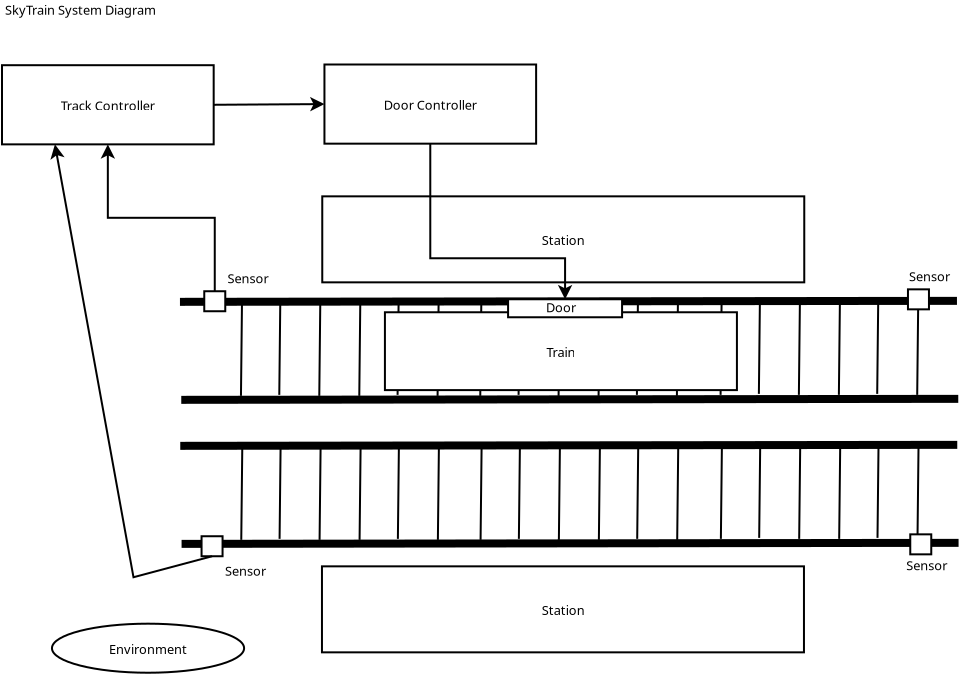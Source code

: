 <?xml version="1.0" encoding="UTF-8"?>
<dia:diagram xmlns:dia="http://www.lysator.liu.se/~alla/dia/">
  <dia:layer name="Background" visible="true" active="true">
    <dia:object type="Standard - Line" version="0" id="O0">
      <dia:attribute name="obj_pos">
        <dia:point val="5,5"/>
      </dia:attribute>
      <dia:attribute name="obj_bb">
        <dia:rectangle val="4.8,4.75;44.05,5.2"/>
      </dia:attribute>
      <dia:attribute name="conn_endpoints">
        <dia:point val="5,5"/>
        <dia:point val="43.85,4.95"/>
      </dia:attribute>
      <dia:attribute name="numcp">
        <dia:int val="1"/>
      </dia:attribute>
      <dia:attribute name="line_width">
        <dia:real val="0.4"/>
      </dia:attribute>
    </dia:object>
    <dia:object type="Standard - Line" version="0" id="O1">
      <dia:attribute name="obj_pos">
        <dia:point val="5.065,9.9"/>
      </dia:attribute>
      <dia:attribute name="obj_bb">
        <dia:rectangle val="4.865,9.65;44.115,10.101"/>
      </dia:attribute>
      <dia:attribute name="conn_endpoints">
        <dia:point val="5.065,9.9"/>
        <dia:point val="43.915,9.85"/>
      </dia:attribute>
      <dia:attribute name="numcp">
        <dia:int val="1"/>
      </dia:attribute>
      <dia:attribute name="line_width">
        <dia:real val="0.4"/>
      </dia:attribute>
    </dia:object>
    <dia:object type="Standard - Line" version="0" id="O2">
      <dia:attribute name="obj_pos">
        <dia:point val="8.1,5.15"/>
      </dia:attribute>
      <dia:attribute name="obj_bb">
        <dia:rectangle val="7.999,5.099;8.151,9.751"/>
      </dia:attribute>
      <dia:attribute name="conn_endpoints">
        <dia:point val="8.1,5.15"/>
        <dia:point val="8.05,9.7"/>
      </dia:attribute>
      <dia:attribute name="numcp">
        <dia:int val="1"/>
      </dia:attribute>
    </dia:object>
    <dia:object type="Standard - Line" version="0" id="O3">
      <dia:attribute name="obj_pos">
        <dia:point val="10.015,5.101"/>
      </dia:attribute>
      <dia:attribute name="obj_bb">
        <dia:rectangle val="9.915,5.05;10.066,9.701"/>
      </dia:attribute>
      <dia:attribute name="conn_endpoints">
        <dia:point val="10.015,5.101"/>
        <dia:point val="9.966,9.651"/>
      </dia:attribute>
      <dia:attribute name="numcp">
        <dia:int val="1"/>
      </dia:attribute>
    </dia:object>
    <dia:object type="Standard - Line" version="0" id="O4">
      <dia:attribute name="obj_pos">
        <dia:point val="12.015,5.151"/>
      </dia:attribute>
      <dia:attribute name="obj_bb">
        <dia:rectangle val="11.915,5.1;12.066,9.751"/>
      </dia:attribute>
      <dia:attribute name="conn_endpoints">
        <dia:point val="12.015,5.151"/>
        <dia:point val="11.966,9.701"/>
      </dia:attribute>
      <dia:attribute name="numcp">
        <dia:int val="1"/>
      </dia:attribute>
    </dia:object>
    <dia:object type="Standard - Line" version="0" id="O5">
      <dia:attribute name="obj_pos">
        <dia:point val="14.015,5.15"/>
      </dia:attribute>
      <dia:attribute name="obj_bb">
        <dia:rectangle val="13.915,5.099;14.066,9.751"/>
      </dia:attribute>
      <dia:attribute name="conn_endpoints">
        <dia:point val="14.015,5.15"/>
        <dia:point val="13.966,9.7"/>
      </dia:attribute>
      <dia:attribute name="numcp">
        <dia:int val="1"/>
      </dia:attribute>
    </dia:object>
    <dia:object type="Standard - Line" version="0" id="O6">
      <dia:attribute name="obj_pos">
        <dia:point val="15.931,5.101"/>
      </dia:attribute>
      <dia:attribute name="obj_bb">
        <dia:rectangle val="15.831,5.05;15.982,9.701"/>
      </dia:attribute>
      <dia:attribute name="conn_endpoints">
        <dia:point val="15.931,5.101"/>
        <dia:point val="15.881,9.651"/>
      </dia:attribute>
      <dia:attribute name="numcp">
        <dia:int val="1"/>
      </dia:attribute>
    </dia:object>
    <dia:object type="Standard - Line" version="0" id="O7">
      <dia:attribute name="obj_pos">
        <dia:point val="17.931,5.151"/>
      </dia:attribute>
      <dia:attribute name="obj_bb">
        <dia:rectangle val="17.831,5.1;17.982,9.751"/>
      </dia:attribute>
      <dia:attribute name="conn_endpoints">
        <dia:point val="17.931,5.151"/>
        <dia:point val="17.881,9.701"/>
      </dia:attribute>
      <dia:attribute name="numcp">
        <dia:int val="1"/>
      </dia:attribute>
    </dia:object>
    <dia:object type="Standard - Line" version="0" id="O8">
      <dia:attribute name="obj_pos">
        <dia:point val="20.066,5.15"/>
      </dia:attribute>
      <dia:attribute name="obj_bb">
        <dia:rectangle val="19.965,5.099;20.116,9.751"/>
      </dia:attribute>
      <dia:attribute name="conn_endpoints">
        <dia:point val="20.066,5.15"/>
        <dia:point val="20.015,9.7"/>
      </dia:attribute>
      <dia:attribute name="numcp">
        <dia:int val="1"/>
      </dia:attribute>
    </dia:object>
    <dia:object type="Standard - Line" version="0" id="O9">
      <dia:attribute name="obj_pos">
        <dia:point val="21.981,5.101"/>
      </dia:attribute>
      <dia:attribute name="obj_bb">
        <dia:rectangle val="21.881,5.05;22.032,9.701"/>
      </dia:attribute>
      <dia:attribute name="conn_endpoints">
        <dia:point val="21.981,5.101"/>
        <dia:point val="21.931,9.651"/>
      </dia:attribute>
      <dia:attribute name="numcp">
        <dia:int val="1"/>
      </dia:attribute>
    </dia:object>
    <dia:object type="Standard - Line" version="0" id="O10">
      <dia:attribute name="obj_pos">
        <dia:point val="23.981,5.151"/>
      </dia:attribute>
      <dia:attribute name="obj_bb">
        <dia:rectangle val="23.881,5.1;24.032,9.751"/>
      </dia:attribute>
      <dia:attribute name="conn_endpoints">
        <dia:point val="23.981,5.151"/>
        <dia:point val="23.931,9.701"/>
      </dia:attribute>
      <dia:attribute name="numcp">
        <dia:int val="1"/>
      </dia:attribute>
    </dia:object>
    <dia:object type="Standard - Line" version="0" id="O11">
      <dia:attribute name="obj_pos">
        <dia:point val="25.981,5.15"/>
      </dia:attribute>
      <dia:attribute name="obj_bb">
        <dia:rectangle val="25.881,5.099;26.032,9.751"/>
      </dia:attribute>
      <dia:attribute name="conn_endpoints">
        <dia:point val="25.981,5.15"/>
        <dia:point val="25.931,9.7"/>
      </dia:attribute>
      <dia:attribute name="numcp">
        <dia:int val="1"/>
      </dia:attribute>
    </dia:object>
    <dia:object type="Standard - Line" version="0" id="O12">
      <dia:attribute name="obj_pos">
        <dia:point val="27.897,5.101"/>
      </dia:attribute>
      <dia:attribute name="obj_bb">
        <dia:rectangle val="27.796,5.05;27.947,9.701"/>
      </dia:attribute>
      <dia:attribute name="conn_endpoints">
        <dia:point val="27.897,5.101"/>
        <dia:point val="27.847,9.651"/>
      </dia:attribute>
      <dia:attribute name="numcp">
        <dia:int val="1"/>
      </dia:attribute>
    </dia:object>
    <dia:object type="Standard - Line" version="0" id="O13">
      <dia:attribute name="obj_pos">
        <dia:point val="29.897,5.151"/>
      </dia:attribute>
      <dia:attribute name="obj_bb">
        <dia:rectangle val="29.796,5.1;29.947,9.751"/>
      </dia:attribute>
      <dia:attribute name="conn_endpoints">
        <dia:point val="29.897,5.151"/>
        <dia:point val="29.847,9.701"/>
      </dia:attribute>
      <dia:attribute name="numcp">
        <dia:int val="1"/>
      </dia:attribute>
    </dia:object>
    <dia:object type="Standard - Line" version="0" id="O14">
      <dia:attribute name="obj_pos">
        <dia:point val="32.081,5.1"/>
      </dia:attribute>
      <dia:attribute name="obj_bb">
        <dia:rectangle val="31.98,5.049;32.131,9.701"/>
      </dia:attribute>
      <dia:attribute name="conn_endpoints">
        <dia:point val="32.081,5.1"/>
        <dia:point val="32.031,9.65"/>
      </dia:attribute>
      <dia:attribute name="numcp">
        <dia:int val="1"/>
      </dia:attribute>
    </dia:object>
    <dia:object type="Standard - Line" version="0" id="O15">
      <dia:attribute name="obj_pos">
        <dia:point val="33.996,5.051"/>
      </dia:attribute>
      <dia:attribute name="obj_bb">
        <dia:rectangle val="33.895,5;34.047,9.651"/>
      </dia:attribute>
      <dia:attribute name="conn_endpoints">
        <dia:point val="33.996,5.051"/>
        <dia:point val="33.946,9.601"/>
      </dia:attribute>
      <dia:attribute name="numcp">
        <dia:int val="1"/>
      </dia:attribute>
    </dia:object>
    <dia:object type="Standard - Line" version="0" id="O16">
      <dia:attribute name="obj_pos">
        <dia:point val="35.996,5.101"/>
      </dia:attribute>
      <dia:attribute name="obj_bb">
        <dia:rectangle val="35.895,5.05;36.047,9.701"/>
      </dia:attribute>
      <dia:attribute name="conn_endpoints">
        <dia:point val="35.996,5.101"/>
        <dia:point val="35.946,9.651"/>
      </dia:attribute>
      <dia:attribute name="numcp">
        <dia:int val="1"/>
      </dia:attribute>
    </dia:object>
    <dia:object type="Standard - Line" version="0" id="O17">
      <dia:attribute name="obj_pos">
        <dia:point val="37.996,5.1"/>
      </dia:attribute>
      <dia:attribute name="obj_bb">
        <dia:rectangle val="37.895,5.049;38.047,9.701"/>
      </dia:attribute>
      <dia:attribute name="conn_endpoints">
        <dia:point val="37.996,5.1"/>
        <dia:point val="37.946,9.65"/>
      </dia:attribute>
      <dia:attribute name="numcp">
        <dia:int val="1"/>
      </dia:attribute>
    </dia:object>
    <dia:object type="Standard - Line" version="0" id="O18">
      <dia:attribute name="obj_pos">
        <dia:point val="39.912,5.051"/>
      </dia:attribute>
      <dia:attribute name="obj_bb">
        <dia:rectangle val="39.811,5;39.962,9.651"/>
      </dia:attribute>
      <dia:attribute name="conn_endpoints">
        <dia:point val="39.912,5.051"/>
        <dia:point val="39.862,9.601"/>
      </dia:attribute>
      <dia:attribute name="numcp">
        <dia:int val="1"/>
      </dia:attribute>
    </dia:object>
    <dia:object type="Standard - Line" version="0" id="O19">
      <dia:attribute name="obj_pos">
        <dia:point val="41.912,5.101"/>
      </dia:attribute>
      <dia:attribute name="obj_bb">
        <dia:rectangle val="41.811,5.05;41.962,9.701"/>
      </dia:attribute>
      <dia:attribute name="conn_endpoints">
        <dia:point val="41.912,5.101"/>
        <dia:point val="41.862,9.651"/>
      </dia:attribute>
      <dia:attribute name="numcp">
        <dia:int val="1"/>
      </dia:attribute>
    </dia:object>
    <dia:object type="Standard - Line" version="0" id="O20">
      <dia:attribute name="obj_pos">
        <dia:point val="5.015,12.2"/>
      </dia:attribute>
      <dia:attribute name="obj_bb">
        <dia:rectangle val="4.815,11.95;44.066,12.4"/>
      </dia:attribute>
      <dia:attribute name="conn_endpoints">
        <dia:point val="5.015,12.2"/>
        <dia:point val="43.865,12.15"/>
      </dia:attribute>
      <dia:attribute name="numcp">
        <dia:int val="1"/>
      </dia:attribute>
      <dia:attribute name="line_width">
        <dia:real val="0.4"/>
      </dia:attribute>
    </dia:object>
    <dia:object type="Standard - Line" version="0" id="O21">
      <dia:attribute name="obj_pos">
        <dia:point val="5.081,17.101"/>
      </dia:attribute>
      <dia:attribute name="obj_bb">
        <dia:rectangle val="4.88,16.85;44.131,17.301"/>
      </dia:attribute>
      <dia:attribute name="conn_endpoints">
        <dia:point val="5.081,17.101"/>
        <dia:point val="43.931,17.05"/>
      </dia:attribute>
      <dia:attribute name="numcp">
        <dia:int val="1"/>
      </dia:attribute>
      <dia:attribute name="line_width">
        <dia:real val="0.4"/>
      </dia:attribute>
    </dia:object>
    <dia:object type="Standard - Line" version="0" id="O22">
      <dia:attribute name="obj_pos">
        <dia:point val="8.115,12.35"/>
      </dia:attribute>
      <dia:attribute name="obj_bb">
        <dia:rectangle val="8.015,12.3;8.166,16.951"/>
      </dia:attribute>
      <dia:attribute name="conn_endpoints">
        <dia:point val="8.115,12.35"/>
        <dia:point val="8.065,16.9"/>
      </dia:attribute>
      <dia:attribute name="numcp">
        <dia:int val="1"/>
      </dia:attribute>
    </dia:object>
    <dia:object type="Standard - Line" version="0" id="O23">
      <dia:attribute name="obj_pos">
        <dia:point val="10.031,12.301"/>
      </dia:attribute>
      <dia:attribute name="obj_bb">
        <dia:rectangle val="9.93,12.25;10.081,16.901"/>
      </dia:attribute>
      <dia:attribute name="conn_endpoints">
        <dia:point val="10.031,12.301"/>
        <dia:point val="9.981,16.851"/>
      </dia:attribute>
      <dia:attribute name="numcp">
        <dia:int val="1"/>
      </dia:attribute>
    </dia:object>
    <dia:object type="Standard - Line" version="0" id="O24">
      <dia:attribute name="obj_pos">
        <dia:point val="12.031,12.351"/>
      </dia:attribute>
      <dia:attribute name="obj_bb">
        <dia:rectangle val="11.93,12.3;12.081,16.951"/>
      </dia:attribute>
      <dia:attribute name="conn_endpoints">
        <dia:point val="12.031,12.351"/>
        <dia:point val="11.981,16.901"/>
      </dia:attribute>
      <dia:attribute name="numcp">
        <dia:int val="1"/>
      </dia:attribute>
    </dia:object>
    <dia:object type="Standard - Line" version="0" id="O25">
      <dia:attribute name="obj_pos">
        <dia:point val="14.031,12.35"/>
      </dia:attribute>
      <dia:attribute name="obj_bb">
        <dia:rectangle val="13.93,12.3;14.081,16.951"/>
      </dia:attribute>
      <dia:attribute name="conn_endpoints">
        <dia:point val="14.031,12.35"/>
        <dia:point val="13.981,16.9"/>
      </dia:attribute>
      <dia:attribute name="numcp">
        <dia:int val="1"/>
      </dia:attribute>
    </dia:object>
    <dia:object type="Standard - Line" version="0" id="O26">
      <dia:attribute name="obj_pos">
        <dia:point val="15.946,12.301"/>
      </dia:attribute>
      <dia:attribute name="obj_bb">
        <dia:rectangle val="15.846,12.25;15.997,16.901"/>
      </dia:attribute>
      <dia:attribute name="conn_endpoints">
        <dia:point val="15.946,12.301"/>
        <dia:point val="15.896,16.851"/>
      </dia:attribute>
      <dia:attribute name="numcp">
        <dia:int val="1"/>
      </dia:attribute>
    </dia:object>
    <dia:object type="Standard - Line" version="0" id="O27">
      <dia:attribute name="obj_pos">
        <dia:point val="17.946,12.351"/>
      </dia:attribute>
      <dia:attribute name="obj_bb">
        <dia:rectangle val="17.846,12.3;17.997,16.951"/>
      </dia:attribute>
      <dia:attribute name="conn_endpoints">
        <dia:point val="17.946,12.351"/>
        <dia:point val="17.896,16.901"/>
      </dia:attribute>
      <dia:attribute name="numcp">
        <dia:int val="1"/>
      </dia:attribute>
    </dia:object>
    <dia:object type="Standard - Line" version="0" id="O28">
      <dia:attribute name="obj_pos">
        <dia:point val="20.081,12.35"/>
      </dia:attribute>
      <dia:attribute name="obj_bb">
        <dia:rectangle val="19.98,12.3;20.131,16.951"/>
      </dia:attribute>
      <dia:attribute name="conn_endpoints">
        <dia:point val="20.081,12.35"/>
        <dia:point val="20.031,16.9"/>
      </dia:attribute>
      <dia:attribute name="numcp">
        <dia:int val="1"/>
      </dia:attribute>
    </dia:object>
    <dia:object type="Standard - Line" version="0" id="O29">
      <dia:attribute name="obj_pos">
        <dia:point val="21.996,12.301"/>
      </dia:attribute>
      <dia:attribute name="obj_bb">
        <dia:rectangle val="21.896,12.25;22.047,16.901"/>
      </dia:attribute>
      <dia:attribute name="conn_endpoints">
        <dia:point val="21.996,12.301"/>
        <dia:point val="21.946,16.851"/>
      </dia:attribute>
      <dia:attribute name="numcp">
        <dia:int val="1"/>
      </dia:attribute>
    </dia:object>
    <dia:object type="Standard - Line" version="0" id="O30">
      <dia:attribute name="obj_pos">
        <dia:point val="23.996,12.351"/>
      </dia:attribute>
      <dia:attribute name="obj_bb">
        <dia:rectangle val="23.896,12.3;24.047,16.951"/>
      </dia:attribute>
      <dia:attribute name="conn_endpoints">
        <dia:point val="23.996,12.351"/>
        <dia:point val="23.946,16.901"/>
      </dia:attribute>
      <dia:attribute name="numcp">
        <dia:int val="1"/>
      </dia:attribute>
    </dia:object>
    <dia:object type="Standard - Line" version="0" id="O31">
      <dia:attribute name="obj_pos">
        <dia:point val="25.996,12.35"/>
      </dia:attribute>
      <dia:attribute name="obj_bb">
        <dia:rectangle val="25.896,12.3;26.047,16.951"/>
      </dia:attribute>
      <dia:attribute name="conn_endpoints">
        <dia:point val="25.996,12.35"/>
        <dia:point val="25.946,16.9"/>
      </dia:attribute>
      <dia:attribute name="numcp">
        <dia:int val="1"/>
      </dia:attribute>
    </dia:object>
    <dia:object type="Standard - Line" version="0" id="O32">
      <dia:attribute name="obj_pos">
        <dia:point val="27.912,12.301"/>
      </dia:attribute>
      <dia:attribute name="obj_bb">
        <dia:rectangle val="27.811,12.25;27.962,16.901"/>
      </dia:attribute>
      <dia:attribute name="conn_endpoints">
        <dia:point val="27.912,12.301"/>
        <dia:point val="27.862,16.851"/>
      </dia:attribute>
      <dia:attribute name="numcp">
        <dia:int val="1"/>
      </dia:attribute>
    </dia:object>
    <dia:object type="Standard - Line" version="0" id="O33">
      <dia:attribute name="obj_pos">
        <dia:point val="29.912,12.351"/>
      </dia:attribute>
      <dia:attribute name="obj_bb">
        <dia:rectangle val="29.811,12.3;29.962,16.951"/>
      </dia:attribute>
      <dia:attribute name="conn_endpoints">
        <dia:point val="29.912,12.351"/>
        <dia:point val="29.862,16.901"/>
      </dia:attribute>
      <dia:attribute name="numcp">
        <dia:int val="1"/>
      </dia:attribute>
    </dia:object>
    <dia:object type="Standard - Line" version="0" id="O34">
      <dia:attribute name="obj_pos">
        <dia:point val="32.096,12.3"/>
      </dia:attribute>
      <dia:attribute name="obj_bb">
        <dia:rectangle val="31.995,12.25;32.146,16.901"/>
      </dia:attribute>
      <dia:attribute name="conn_endpoints">
        <dia:point val="32.096,12.3"/>
        <dia:point val="32.046,16.85"/>
      </dia:attribute>
      <dia:attribute name="numcp">
        <dia:int val="1"/>
      </dia:attribute>
    </dia:object>
    <dia:object type="Standard - Line" version="0" id="O35">
      <dia:attribute name="obj_pos">
        <dia:point val="34.011,12.251"/>
      </dia:attribute>
      <dia:attribute name="obj_bb">
        <dia:rectangle val="33.911,12.2;34.062,16.851"/>
      </dia:attribute>
      <dia:attribute name="conn_endpoints">
        <dia:point val="34.011,12.251"/>
        <dia:point val="33.961,16.801"/>
      </dia:attribute>
      <dia:attribute name="numcp">
        <dia:int val="1"/>
      </dia:attribute>
    </dia:object>
    <dia:object type="Standard - Line" version="0" id="O36">
      <dia:attribute name="obj_pos">
        <dia:point val="36.011,12.301"/>
      </dia:attribute>
      <dia:attribute name="obj_bb">
        <dia:rectangle val="35.911,12.25;36.062,16.901"/>
      </dia:attribute>
      <dia:attribute name="conn_endpoints">
        <dia:point val="36.011,12.301"/>
        <dia:point val="35.961,16.851"/>
      </dia:attribute>
      <dia:attribute name="numcp">
        <dia:int val="1"/>
      </dia:attribute>
    </dia:object>
    <dia:object type="Standard - Line" version="0" id="O37">
      <dia:attribute name="obj_pos">
        <dia:point val="38.011,12.3"/>
      </dia:attribute>
      <dia:attribute name="obj_bb">
        <dia:rectangle val="37.911,12.25;38.062,16.901"/>
      </dia:attribute>
      <dia:attribute name="conn_endpoints">
        <dia:point val="38.011,12.3"/>
        <dia:point val="37.961,16.85"/>
      </dia:attribute>
      <dia:attribute name="numcp">
        <dia:int val="1"/>
      </dia:attribute>
    </dia:object>
    <dia:object type="Standard - Line" version="0" id="O38">
      <dia:attribute name="obj_pos">
        <dia:point val="39.927,12.251"/>
      </dia:attribute>
      <dia:attribute name="obj_bb">
        <dia:rectangle val="39.826,12.2;39.977,16.851"/>
      </dia:attribute>
      <dia:attribute name="conn_endpoints">
        <dia:point val="39.927,12.251"/>
        <dia:point val="39.877,16.801"/>
      </dia:attribute>
      <dia:attribute name="numcp">
        <dia:int val="1"/>
      </dia:attribute>
    </dia:object>
    <dia:object type="Standard - Line" version="0" id="O39">
      <dia:attribute name="obj_pos">
        <dia:point val="41.927,12.301"/>
      </dia:attribute>
      <dia:attribute name="obj_bb">
        <dia:rectangle val="41.826,12.25;41.977,16.901"/>
      </dia:attribute>
      <dia:attribute name="conn_endpoints">
        <dia:point val="41.927,12.301"/>
        <dia:point val="41.877,16.851"/>
      </dia:attribute>
      <dia:attribute name="numcp">
        <dia:int val="1"/>
      </dia:attribute>
    </dia:object>
    <dia:object type="Flowchart - Box" version="0" id="O40">
      <dia:attribute name="obj_pos">
        <dia:point val="12.1,18.225"/>
      </dia:attribute>
      <dia:attribute name="obj_bb">
        <dia:rectangle val="12.05,18.175;36.25,22.575"/>
      </dia:attribute>
      <dia:attribute name="elem_corner">
        <dia:point val="12.1,18.225"/>
      </dia:attribute>
      <dia:attribute name="elem_width">
        <dia:real val="24.1"/>
      </dia:attribute>
      <dia:attribute name="elem_height">
        <dia:real val="4.3"/>
      </dia:attribute>
      <dia:attribute name="show_background">
        <dia:boolean val="true"/>
      </dia:attribute>
      <dia:attribute name="padding">
        <dia:real val="0.5"/>
      </dia:attribute>
      <dia:attribute name="text">
        <dia:composite type="text">
          <dia:attribute name="string">
            <dia:string>#Station#</dia:string>
          </dia:attribute>
          <dia:attribute name="font">
            <dia:font family="sans" style="0" name="Helvetica"/>
          </dia:attribute>
          <dia:attribute name="height">
            <dia:real val="0.8"/>
          </dia:attribute>
          <dia:attribute name="pos">
            <dia:point val="24.15,20.57"/>
          </dia:attribute>
          <dia:attribute name="color">
            <dia:color val="#000000"/>
          </dia:attribute>
          <dia:attribute name="alignment">
            <dia:enum val="1"/>
          </dia:attribute>
        </dia:composite>
      </dia:attribute>
    </dia:object>
    <dia:object type="Flowchart - Box" version="0" id="O41">
      <dia:attribute name="obj_pos">
        <dia:point val="12.115,-0.275"/>
      </dia:attribute>
      <dia:attribute name="obj_bb">
        <dia:rectangle val="12.065,-0.325;36.265,4.075"/>
      </dia:attribute>
      <dia:attribute name="elem_corner">
        <dia:point val="12.115,-0.275"/>
      </dia:attribute>
      <dia:attribute name="elem_width">
        <dia:real val="24.1"/>
      </dia:attribute>
      <dia:attribute name="elem_height">
        <dia:real val="4.3"/>
      </dia:attribute>
      <dia:attribute name="show_background">
        <dia:boolean val="true"/>
      </dia:attribute>
      <dia:attribute name="padding">
        <dia:real val="0.5"/>
      </dia:attribute>
      <dia:attribute name="text">
        <dia:composite type="text">
          <dia:attribute name="string">
            <dia:string>#Station#</dia:string>
          </dia:attribute>
          <dia:attribute name="font">
            <dia:font family="sans" style="0" name="Helvetica"/>
          </dia:attribute>
          <dia:attribute name="height">
            <dia:real val="0.8"/>
          </dia:attribute>
          <dia:attribute name="pos">
            <dia:point val="24.165,2.07"/>
          </dia:attribute>
          <dia:attribute name="color">
            <dia:color val="#000000"/>
          </dia:attribute>
          <dia:attribute name="alignment">
            <dia:enum val="1"/>
          </dia:attribute>
        </dia:composite>
      </dia:attribute>
    </dia:object>
    <dia:object type="Standard - Box" version="0" id="O42">
      <dia:attribute name="obj_pos">
        <dia:point val="41.4,4.375"/>
      </dia:attribute>
      <dia:attribute name="obj_bb">
        <dia:rectangle val="41.35,4.325;42.5,5.425"/>
      </dia:attribute>
      <dia:attribute name="elem_corner">
        <dia:point val="41.4,4.375"/>
      </dia:attribute>
      <dia:attribute name="elem_width">
        <dia:real val="1.05"/>
      </dia:attribute>
      <dia:attribute name="elem_height">
        <dia:real val="1"/>
      </dia:attribute>
      <dia:attribute name="show_background">
        <dia:boolean val="true"/>
      </dia:attribute>
    </dia:object>
    <dia:object type="Standard - Text" version="1" id="O43">
      <dia:attribute name="obj_pos">
        <dia:point val="41.45,3.975"/>
      </dia:attribute>
      <dia:attribute name="obj_bb">
        <dia:rectangle val="41.45,3.38;43.645,4.125"/>
      </dia:attribute>
      <dia:attribute name="text">
        <dia:composite type="text">
          <dia:attribute name="string">
            <dia:string>#Sensor#</dia:string>
          </dia:attribute>
          <dia:attribute name="font">
            <dia:font family="sans" style="0" name="Helvetica"/>
          </dia:attribute>
          <dia:attribute name="height">
            <dia:real val="0.8"/>
          </dia:attribute>
          <dia:attribute name="pos">
            <dia:point val="41.45,3.975"/>
          </dia:attribute>
          <dia:attribute name="color">
            <dia:color val="#000000"/>
          </dia:attribute>
          <dia:attribute name="alignment">
            <dia:enum val="0"/>
          </dia:attribute>
        </dia:composite>
      </dia:attribute>
      <dia:attribute name="valign">
        <dia:enum val="3"/>
      </dia:attribute>
    </dia:object>
    <dia:object type="Standard - Box" version="0" id="O44">
      <dia:attribute name="obj_pos">
        <dia:point val="6.215,4.47"/>
      </dia:attribute>
      <dia:attribute name="obj_bb">
        <dia:rectangle val="6.165,4.42;7.315,5.52"/>
      </dia:attribute>
      <dia:attribute name="elem_corner">
        <dia:point val="6.215,4.47"/>
      </dia:attribute>
      <dia:attribute name="elem_width">
        <dia:real val="1.05"/>
      </dia:attribute>
      <dia:attribute name="elem_height">
        <dia:real val="1"/>
      </dia:attribute>
      <dia:attribute name="show_background">
        <dia:boolean val="true"/>
      </dia:attribute>
    </dia:object>
    <dia:object type="Standard - Text" version="1" id="O45">
      <dia:attribute name="obj_pos">
        <dia:point val="7.383,4.07"/>
      </dia:attribute>
      <dia:attribute name="obj_bb">
        <dia:rectangle val="7.383,3.475;9.578,4.22"/>
      </dia:attribute>
      <dia:attribute name="text">
        <dia:composite type="text">
          <dia:attribute name="string">
            <dia:string>#Sensor#</dia:string>
          </dia:attribute>
          <dia:attribute name="font">
            <dia:font family="sans" style="0" name="Helvetica"/>
          </dia:attribute>
          <dia:attribute name="height">
            <dia:real val="0.8"/>
          </dia:attribute>
          <dia:attribute name="pos">
            <dia:point val="7.383,4.07"/>
          </dia:attribute>
          <dia:attribute name="color">
            <dia:color val="#000000"/>
          </dia:attribute>
          <dia:attribute name="alignment">
            <dia:enum val="0"/>
          </dia:attribute>
        </dia:composite>
      </dia:attribute>
      <dia:attribute name="valign">
        <dia:enum val="3"/>
      </dia:attribute>
    </dia:object>
    <dia:object type="Standard - Box" version="0" id="O46">
      <dia:attribute name="obj_pos">
        <dia:point val="6.08,16.72"/>
      </dia:attribute>
      <dia:attribute name="obj_bb">
        <dia:rectangle val="6.03,16.67;7.18,17.77"/>
      </dia:attribute>
      <dia:attribute name="elem_corner">
        <dia:point val="6.08,16.72"/>
      </dia:attribute>
      <dia:attribute name="elem_width">
        <dia:real val="1.05"/>
      </dia:attribute>
      <dia:attribute name="elem_height">
        <dia:real val="1"/>
      </dia:attribute>
      <dia:attribute name="show_background">
        <dia:boolean val="true"/>
      </dia:attribute>
    </dia:object>
    <dia:object type="Standard - Text" version="1" id="O47">
      <dia:attribute name="obj_pos">
        <dia:point val="7.248,18.698"/>
      </dia:attribute>
      <dia:attribute name="obj_bb">
        <dia:rectangle val="7.248,18.103;9.443,18.848"/>
      </dia:attribute>
      <dia:attribute name="text">
        <dia:composite type="text">
          <dia:attribute name="string">
            <dia:string>#Sensor#</dia:string>
          </dia:attribute>
          <dia:attribute name="font">
            <dia:font family="sans" style="0" name="Helvetica"/>
          </dia:attribute>
          <dia:attribute name="height">
            <dia:real val="0.8"/>
          </dia:attribute>
          <dia:attribute name="pos">
            <dia:point val="7.248,18.698"/>
          </dia:attribute>
          <dia:attribute name="color">
            <dia:color val="#000000"/>
          </dia:attribute>
          <dia:attribute name="alignment">
            <dia:enum val="0"/>
          </dia:attribute>
        </dia:composite>
      </dia:attribute>
      <dia:attribute name="valign">
        <dia:enum val="3"/>
      </dia:attribute>
    </dia:object>
    <dia:object type="Standard - Box" version="0" id="O48">
      <dia:attribute name="obj_pos">
        <dia:point val="41.515,16.625"/>
      </dia:attribute>
      <dia:attribute name="obj_bb">
        <dia:rectangle val="41.465,16.575;42.615,17.675"/>
      </dia:attribute>
      <dia:attribute name="elem_corner">
        <dia:point val="41.515,16.625"/>
      </dia:attribute>
      <dia:attribute name="elem_width">
        <dia:real val="1.05"/>
      </dia:attribute>
      <dia:attribute name="elem_height">
        <dia:real val="1"/>
      </dia:attribute>
      <dia:attribute name="show_background">
        <dia:boolean val="true"/>
      </dia:attribute>
    </dia:object>
    <dia:object type="Standard - Text" version="1" id="O49">
      <dia:attribute name="obj_pos">
        <dia:point val="41.315,18.425"/>
      </dia:attribute>
      <dia:attribute name="obj_bb">
        <dia:rectangle val="41.315,17.83;43.51,18.575"/>
      </dia:attribute>
      <dia:attribute name="text">
        <dia:composite type="text">
          <dia:attribute name="string">
            <dia:string>#Sensor#</dia:string>
          </dia:attribute>
          <dia:attribute name="font">
            <dia:font family="sans" style="0" name="Helvetica"/>
          </dia:attribute>
          <dia:attribute name="height">
            <dia:real val="0.8"/>
          </dia:attribute>
          <dia:attribute name="pos">
            <dia:point val="41.315,18.425"/>
          </dia:attribute>
          <dia:attribute name="color">
            <dia:color val="#000000"/>
          </dia:attribute>
          <dia:attribute name="alignment">
            <dia:enum val="0"/>
          </dia:attribute>
        </dia:composite>
      </dia:attribute>
      <dia:attribute name="valign">
        <dia:enum val="3"/>
      </dia:attribute>
    </dia:object>
    <dia:object type="Flowchart - Box" version="0" id="O50">
      <dia:attribute name="obj_pos">
        <dia:point val="-3.898,-6.832"/>
      </dia:attribute>
      <dia:attribute name="obj_bb">
        <dia:rectangle val="-3.948,-6.882;6.736,-2.824"/>
      </dia:attribute>
      <dia:attribute name="elem_corner">
        <dia:point val="-3.898,-6.832"/>
      </dia:attribute>
      <dia:attribute name="elem_width">
        <dia:real val="10.584"/>
      </dia:attribute>
      <dia:attribute name="elem_height">
        <dia:real val="3.958"/>
      </dia:attribute>
      <dia:attribute name="show_background">
        <dia:boolean val="true"/>
      </dia:attribute>
      <dia:attribute name="padding">
        <dia:real val="0.5"/>
      </dia:attribute>
      <dia:attribute name="text">
        <dia:composite type="text">
          <dia:attribute name="string">
            <dia:string>#Track Controller#</dia:string>
          </dia:attribute>
          <dia:attribute name="font">
            <dia:font family="sans" style="0" name="Helvetica"/>
          </dia:attribute>
          <dia:attribute name="height">
            <dia:real val="0.8"/>
          </dia:attribute>
          <dia:attribute name="pos">
            <dia:point val="1.394,-4.658"/>
          </dia:attribute>
          <dia:attribute name="color">
            <dia:color val="#000000"/>
          </dia:attribute>
          <dia:attribute name="alignment">
            <dia:enum val="1"/>
          </dia:attribute>
        </dia:composite>
      </dia:attribute>
    </dia:object>
    <dia:object type="Standard - ZigZagLine" version="1" id="O51">
      <dia:attribute name="obj_pos">
        <dia:point val="6.74,4.47"/>
      </dia:attribute>
      <dia:attribute name="obj_bb">
        <dia:rectangle val="1.032,-2.986;6.79,4.52"/>
      </dia:attribute>
      <dia:attribute name="orth_points">
        <dia:point val="6.74,4.47"/>
        <dia:point val="6.74,0.798"/>
        <dia:point val="1.394,0.798"/>
        <dia:point val="1.394,-2.874"/>
      </dia:attribute>
      <dia:attribute name="orth_orient">
        <dia:enum val="1"/>
        <dia:enum val="0"/>
        <dia:enum val="1"/>
      </dia:attribute>
      <dia:attribute name="autorouting">
        <dia:boolean val="true"/>
      </dia:attribute>
      <dia:attribute name="end_arrow">
        <dia:enum val="22"/>
      </dia:attribute>
      <dia:attribute name="end_arrow_length">
        <dia:real val="0.5"/>
      </dia:attribute>
      <dia:attribute name="end_arrow_width">
        <dia:real val="0.5"/>
      </dia:attribute>
      <dia:connections>
        <dia:connection handle="0" to="O44" connection="1"/>
        <dia:connection handle="1" to="O50" connection="13"/>
      </dia:connections>
    </dia:object>
    <dia:object type="Standard - ZigZagLine" version="1" id="O52">
      <dia:attribute name="obj_pos">
        <dia:point val="6.605,17.72"/>
      </dia:attribute>
      <dia:attribute name="obj_bb">
        <dia:rectangle val="-1.614,-2.986;6.655,18.82"/>
      </dia:attribute>
      <dia:attribute name="orth_points">
        <dia:point val="6.605,17.72"/>
        <dia:point val="6.605,18.77"/>
        <dia:point val="-1.252,18.77"/>
        <dia:point val="-1.252,-2.874"/>
      </dia:attribute>
      <dia:attribute name="orth_orient">
        <dia:enum val="1"/>
        <dia:enum val="0"/>
        <dia:enum val="1"/>
      </dia:attribute>
      <dia:attribute name="autorouting">
        <dia:boolean val="true"/>
      </dia:attribute>
      <dia:attribute name="end_arrow">
        <dia:enum val="22"/>
      </dia:attribute>
      <dia:attribute name="end_arrow_length">
        <dia:real val="0.5"/>
      </dia:attribute>
      <dia:attribute name="end_arrow_width">
        <dia:real val="0.5"/>
      </dia:attribute>
      <dia:connections>
        <dia:connection handle="0" to="O46" connection="6"/>
        <dia:connection handle="1" to="O50" connection="12"/>
      </dia:connections>
    </dia:object>
    <dia:object type="Flowchart - Box" version="0" id="O53">
      <dia:attribute name="obj_pos">
        <dia:point val="12.224,-6.867"/>
      </dia:attribute>
      <dia:attribute name="obj_bb">
        <dia:rectangle val="12.174,-6.917;22.858,-2.859"/>
      </dia:attribute>
      <dia:attribute name="elem_corner">
        <dia:point val="12.224,-6.867"/>
      </dia:attribute>
      <dia:attribute name="elem_width">
        <dia:real val="10.584"/>
      </dia:attribute>
      <dia:attribute name="elem_height">
        <dia:real val="3.958"/>
      </dia:attribute>
      <dia:attribute name="show_background">
        <dia:boolean val="true"/>
      </dia:attribute>
      <dia:attribute name="padding">
        <dia:real val="0.5"/>
      </dia:attribute>
      <dia:attribute name="text">
        <dia:composite type="text">
          <dia:attribute name="string">
            <dia:string>#Door Controller#</dia:string>
          </dia:attribute>
          <dia:attribute name="font">
            <dia:font family="sans" style="0" name="Helvetica"/>
          </dia:attribute>
          <dia:attribute name="height">
            <dia:real val="0.8"/>
          </dia:attribute>
          <dia:attribute name="pos">
            <dia:point val="17.516,-4.693"/>
          </dia:attribute>
          <dia:attribute name="color">
            <dia:color val="#000000"/>
          </dia:attribute>
          <dia:attribute name="alignment">
            <dia:enum val="1"/>
          </dia:attribute>
        </dia:composite>
      </dia:attribute>
    </dia:object>
    <dia:object type="Flowchart - Box" version="0" id="O54">
      <dia:attribute name="obj_pos">
        <dia:point val="15.248,5.521"/>
      </dia:attribute>
      <dia:attribute name="obj_bb">
        <dia:rectangle val="15.198,5.471;32.898,9.463"/>
      </dia:attribute>
      <dia:attribute name="elem_corner">
        <dia:point val="15.248,5.521"/>
      </dia:attribute>
      <dia:attribute name="elem_width">
        <dia:real val="17.6"/>
      </dia:attribute>
      <dia:attribute name="elem_height">
        <dia:real val="3.892"/>
      </dia:attribute>
      <dia:attribute name="show_background">
        <dia:boolean val="true"/>
      </dia:attribute>
      <dia:attribute name="padding">
        <dia:real val="0.5"/>
      </dia:attribute>
      <dia:attribute name="text">
        <dia:composite type="text">
          <dia:attribute name="string">
            <dia:string>#Train#</dia:string>
          </dia:attribute>
          <dia:attribute name="font">
            <dia:font family="sans" style="0" name="Helvetica"/>
          </dia:attribute>
          <dia:attribute name="height">
            <dia:real val="0.8"/>
          </dia:attribute>
          <dia:attribute name="pos">
            <dia:point val="24.048,7.662"/>
          </dia:attribute>
          <dia:attribute name="color">
            <dia:color val="#000000"/>
          </dia:attribute>
          <dia:attribute name="alignment">
            <dia:enum val="1"/>
          </dia:attribute>
        </dia:composite>
      </dia:attribute>
    </dia:object>
    <dia:object type="Standard - Line" version="0" id="O55">
      <dia:attribute name="obj_pos">
        <dia:point val="6.686,-4.853"/>
      </dia:attribute>
      <dia:attribute name="obj_bb">
        <dia:rectangle val="6.636,-5.246;12.336,-4.523"/>
      </dia:attribute>
      <dia:attribute name="conn_endpoints">
        <dia:point val="6.686,-4.853"/>
        <dia:point val="12.224,-4.888"/>
      </dia:attribute>
      <dia:attribute name="numcp">
        <dia:int val="1"/>
      </dia:attribute>
      <dia:attribute name="end_arrow">
        <dia:enum val="22"/>
      </dia:attribute>
      <dia:attribute name="end_arrow_length">
        <dia:real val="0.5"/>
      </dia:attribute>
      <dia:attribute name="end_arrow_width">
        <dia:real val="0.5"/>
      </dia:attribute>
      <dia:connections>
        <dia:connection handle="0" to="O50" connection="8"/>
        <dia:connection handle="1" to="O53" connection="7"/>
      </dia:connections>
    </dia:object>
    <dia:object type="Standard - Box" version="0" id="O56">
      <dia:attribute name="obj_pos">
        <dia:point val="21.406,4.871"/>
      </dia:attribute>
      <dia:attribute name="obj_bb">
        <dia:rectangle val="21.356,4.821;27.156,5.821"/>
      </dia:attribute>
      <dia:attribute name="elem_corner">
        <dia:point val="21.406,4.871"/>
      </dia:attribute>
      <dia:attribute name="elem_width">
        <dia:real val="5.7"/>
      </dia:attribute>
      <dia:attribute name="elem_height">
        <dia:real val="0.9"/>
      </dia:attribute>
      <dia:attribute name="show_background">
        <dia:boolean val="true"/>
      </dia:attribute>
    </dia:object>
    <dia:object type="Standard - Text" version="1" id="O57">
      <dia:attribute name="obj_pos">
        <dia:point val="23.306,5.521"/>
      </dia:attribute>
      <dia:attribute name="obj_bb">
        <dia:rectangle val="23.306,4.926;24.846,5.671"/>
      </dia:attribute>
      <dia:attribute name="text">
        <dia:composite type="text">
          <dia:attribute name="string">
            <dia:string>#Door#</dia:string>
          </dia:attribute>
          <dia:attribute name="font">
            <dia:font family="sans" style="0" name="Helvetica"/>
          </dia:attribute>
          <dia:attribute name="height">
            <dia:real val="0.8"/>
          </dia:attribute>
          <dia:attribute name="pos">
            <dia:point val="23.306,5.521"/>
          </dia:attribute>
          <dia:attribute name="color">
            <dia:color val="#000000"/>
          </dia:attribute>
          <dia:attribute name="alignment">
            <dia:enum val="0"/>
          </dia:attribute>
        </dia:composite>
      </dia:attribute>
      <dia:attribute name="valign">
        <dia:enum val="3"/>
      </dia:attribute>
    </dia:object>
    <dia:object type="Standard - ZigZagLine" version="1" id="O58">
      <dia:attribute name="obj_pos">
        <dia:point val="17.516,-2.909"/>
      </dia:attribute>
      <dia:attribute name="obj_bb">
        <dia:rectangle val="17.466,-2.959;24.618,4.982"/>
      </dia:attribute>
      <dia:attribute name="orth_points">
        <dia:point val="17.516,-2.909"/>
        <dia:point val="17.516,2.821"/>
        <dia:point val="24.256,2.821"/>
        <dia:point val="24.256,4.871"/>
      </dia:attribute>
      <dia:attribute name="orth_orient">
        <dia:enum val="1"/>
        <dia:enum val="0"/>
        <dia:enum val="1"/>
      </dia:attribute>
      <dia:attribute name="autorouting">
        <dia:boolean val="false"/>
      </dia:attribute>
      <dia:attribute name="end_arrow">
        <dia:enum val="22"/>
      </dia:attribute>
      <dia:attribute name="end_arrow_length">
        <dia:real val="0.5"/>
      </dia:attribute>
      <dia:attribute name="end_arrow_width">
        <dia:real val="0.5"/>
      </dia:attribute>
      <dia:connections>
        <dia:connection handle="0" to="O53" connection="13"/>
        <dia:connection handle="1" to="O56" connection="1"/>
      </dia:connections>
    </dia:object>
    <dia:object type="Flowchart - Ellipse" version="0" id="O59">
      <dia:attribute name="obj_pos">
        <dia:point val="-1.4,21.092"/>
      </dia:attribute>
      <dia:attribute name="obj_bb">
        <dia:rectangle val="-1.45,21.042;8.256,23.596"/>
      </dia:attribute>
      <dia:attribute name="elem_corner">
        <dia:point val="-1.4,21.092"/>
      </dia:attribute>
      <dia:attribute name="elem_width">
        <dia:real val="9.607"/>
      </dia:attribute>
      <dia:attribute name="elem_height">
        <dia:real val="2.453"/>
      </dia:attribute>
      <dia:attribute name="show_background">
        <dia:boolean val="true"/>
      </dia:attribute>
      <dia:attribute name="padding">
        <dia:real val="0.354"/>
      </dia:attribute>
      <dia:attribute name="text">
        <dia:composite type="text">
          <dia:attribute name="string">
            <dia:string>#Environment#</dia:string>
          </dia:attribute>
          <dia:attribute name="font">
            <dia:font family="sans" style="0" name="Helvetica"/>
          </dia:attribute>
          <dia:attribute name="height">
            <dia:real val="0.8"/>
          </dia:attribute>
          <dia:attribute name="pos">
            <dia:point val="3.403,22.514"/>
          </dia:attribute>
          <dia:attribute name="color">
            <dia:color val="#000000"/>
          </dia:attribute>
          <dia:attribute name="alignment">
            <dia:enum val="1"/>
          </dia:attribute>
        </dia:composite>
      </dia:attribute>
    </dia:object>
    <dia:object type="Standard - Text" version="1" id="O60">
      <dia:attribute name="obj_pos">
        <dia:point val="-3.754,-9.357"/>
      </dia:attribute>
      <dia:attribute name="obj_bb">
        <dia:rectangle val="-3.754,-9.952;4.453,-9.207"/>
      </dia:attribute>
      <dia:attribute name="text">
        <dia:composite type="text">
          <dia:attribute name="string">
            <dia:string>#SkyTrain System Diagram#</dia:string>
          </dia:attribute>
          <dia:attribute name="font">
            <dia:font family="sans" style="0" name="Helvetica"/>
          </dia:attribute>
          <dia:attribute name="height">
            <dia:real val="0.8"/>
          </dia:attribute>
          <dia:attribute name="pos">
            <dia:point val="-3.754,-9.357"/>
          </dia:attribute>
          <dia:attribute name="color">
            <dia:color val="#000000"/>
          </dia:attribute>
          <dia:attribute name="alignment">
            <dia:enum val="0"/>
          </dia:attribute>
        </dia:composite>
      </dia:attribute>
      <dia:attribute name="valign">
        <dia:enum val="3"/>
      </dia:attribute>
    </dia:object>
  </dia:layer>
</dia:diagram>
